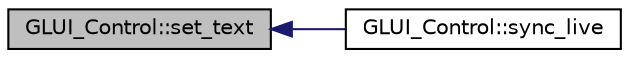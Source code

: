 digraph "GLUI_Control::set_text"
{
  edge [fontname="Helvetica",fontsize="10",labelfontname="Helvetica",labelfontsize="10"];
  node [fontname="Helvetica",fontsize="10",shape=record];
  rankdir="LR";
  Node1 [label="GLUI_Control::set_text",height=0.2,width=0.4,color="black", fillcolor="grey75", style="filled", fontcolor="black"];
  Node1 -> Node2 [dir="back",color="midnightblue",fontsize="10",style="solid",fontname="Helvetica"];
  Node2 [label="GLUI_Control::sync_live",height=0.2,width=0.4,color="black", fillcolor="white", style="filled",URL="$class_g_l_u_i___control.html#a56a06a9b1272eb0a537ea01a6c002cf8"];
}

